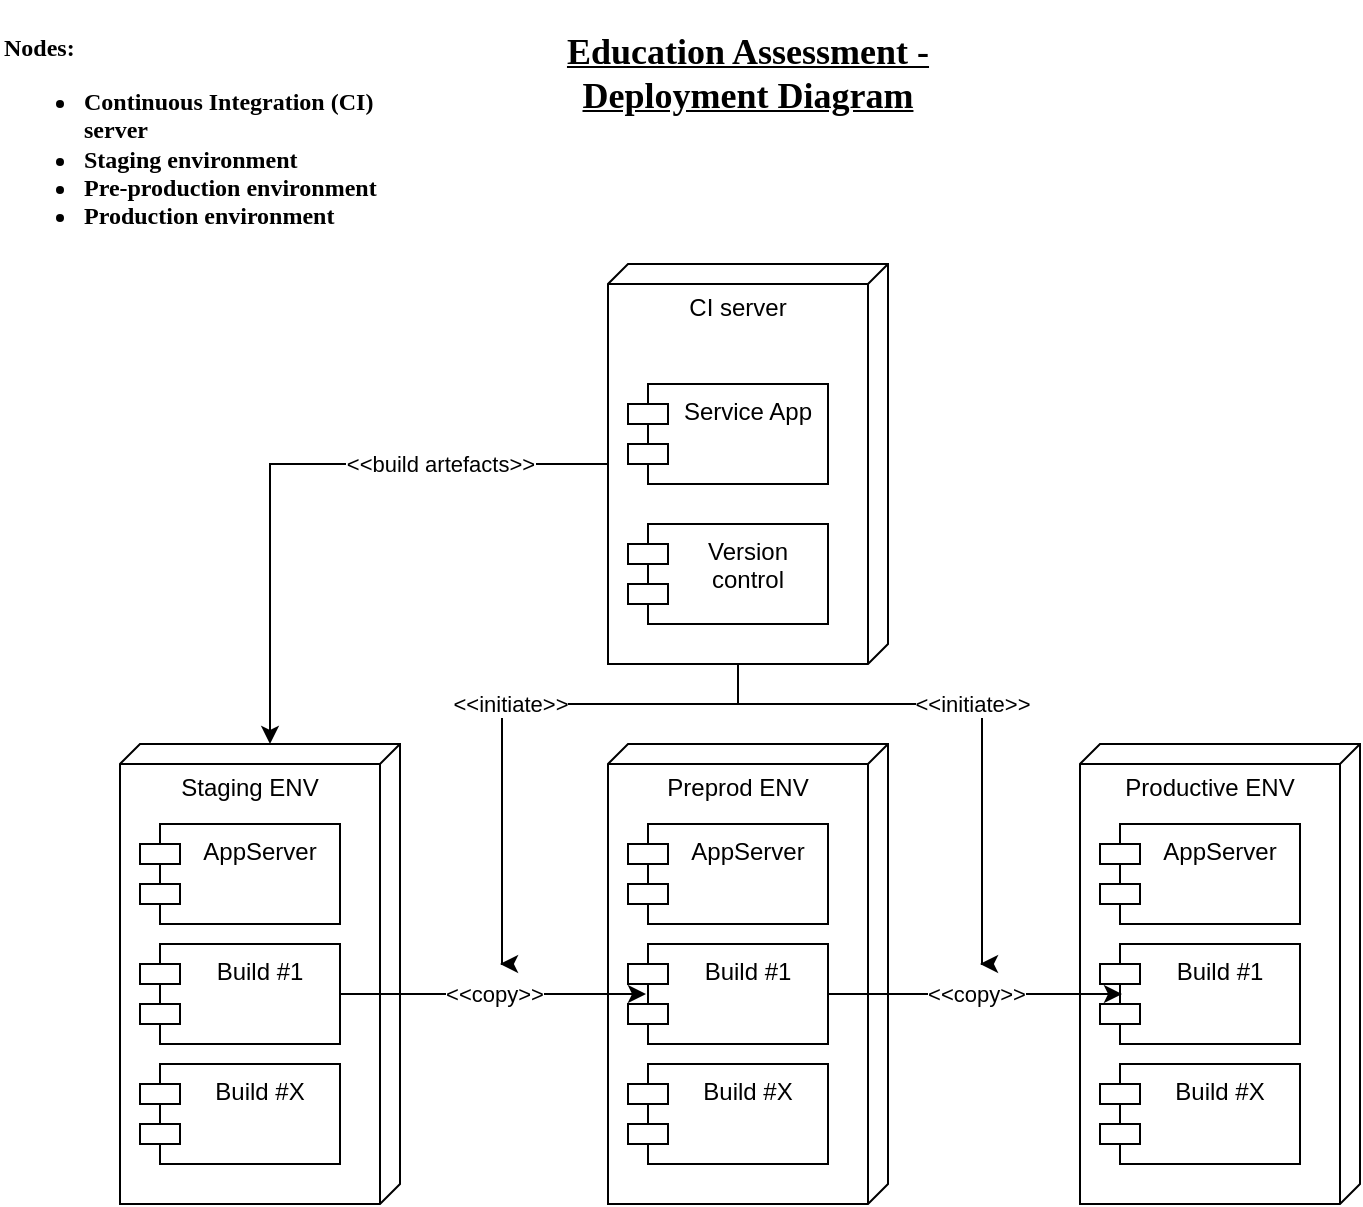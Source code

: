 <mxfile version="21.2.4" type="device">
  <diagram id="knNgoexQvRXbUhE3yVFn" name="Página-1">
    <mxGraphModel dx="874" dy="476" grid="1" gridSize="10" guides="1" tooltips="1" connect="1" arrows="1" fold="1" page="1" pageScale="1" pageWidth="827" pageHeight="1169" background="#ffffff" math="0" shadow="0">
      <root>
        <mxCell id="0" />
        <mxCell id="1" parent="0" />
        <mxCell id="2TU4tyCa0fN-0bZY0Uv4-1" value="Nodes:&lt;br&gt;&lt;ul&gt;&lt;li&gt;Continuous Integration (CI) server&lt;/li&gt;&lt;li&gt;Staging environment&lt;/li&gt;&lt;li&gt;Pre-production environment&lt;/li&gt;&lt;li&gt;Production environment&lt;/li&gt;&lt;/ul&gt;" style="text;html=1;strokeColor=none;fillColor=none;align=left;verticalAlign=middle;whiteSpace=wrap;rounded=0;fontFamily=Coming Soon;fontSource=https%3A%2F%2Ffonts.googleapis.com%2Fcss%3Ffamily%3DComing%2BSoon;fontStyle=1" vertex="1" parent="1">
          <mxGeometry x="40" y="40" width="200" height="120" as="geometry" />
        </mxCell>
        <mxCell id="2TU4tyCa0fN-0bZY0Uv4-2" value="&lt;h2&gt;&lt;font data-font-src=&quot;https://fonts.googleapis.com/css?family=Coming+Soon&quot; face=&quot;Coming Soon&quot;&gt;&lt;b&gt;&lt;u&gt;Education Assessment - Deployment Diagram&lt;/u&gt;&lt;/b&gt;&lt;/font&gt;&lt;/h2&gt;" style="text;html=1;strokeColor=none;fillColor=none;align=center;verticalAlign=middle;whiteSpace=wrap;rounded=0;" vertex="1" parent="1">
          <mxGeometry x="274" y="50" width="280" height="30" as="geometry" />
        </mxCell>
        <mxCell id="2TU4tyCa0fN-0bZY0Uv4-22" value="&amp;lt;&amp;lt;initiate&amp;gt;&amp;gt;" style="edgeStyle=orthogonalEdgeStyle;rounded=0;orthogonalLoop=1;jettySize=auto;html=1;exitX=0;exitY=0;exitDx=200;exitDy=75;exitPerimeter=0;" edge="1" parent="1" source="2TU4tyCa0fN-0bZY0Uv4-3">
          <mxGeometry relative="1" as="geometry">
            <mxPoint x="290" y="510" as="targetPoint" />
            <Array as="points">
              <mxPoint x="409" y="380" />
              <mxPoint x="291" y="380" />
            </Array>
          </mxGeometry>
        </mxCell>
        <mxCell id="2TU4tyCa0fN-0bZY0Uv4-23" value="&amp;lt;&amp;lt;initiate&amp;gt;&amp;gt;" style="edgeStyle=orthogonalEdgeStyle;rounded=0;orthogonalLoop=1;jettySize=auto;html=1;exitX=0;exitY=0;exitDx=200;exitDy=75;exitPerimeter=0;" edge="1" parent="1" source="2TU4tyCa0fN-0bZY0Uv4-3">
          <mxGeometry relative="1" as="geometry">
            <mxPoint x="530" y="510" as="targetPoint" />
            <Array as="points">
              <mxPoint x="409" y="380" />
              <mxPoint x="531" y="380" />
            </Array>
          </mxGeometry>
        </mxCell>
        <mxCell id="2TU4tyCa0fN-0bZY0Uv4-24" value="&amp;lt;&amp;lt;build artefacts&amp;gt;&amp;gt;" style="edgeStyle=orthogonalEdgeStyle;rounded=0;orthogonalLoop=1;jettySize=auto;html=1;entryX=0;entryY=0;entryDx=0;entryDy=65;entryPerimeter=0;" edge="1" parent="1" source="2TU4tyCa0fN-0bZY0Uv4-3" target="2TU4tyCa0fN-0bZY0Uv4-6">
          <mxGeometry x="-0.456" relative="1" as="geometry">
            <mxPoint as="offset" />
          </mxGeometry>
        </mxCell>
        <mxCell id="2TU4tyCa0fN-0bZY0Uv4-3" value="CI server" style="verticalAlign=top;align=center;spacingTop=8;spacingLeft=2;spacingRight=12;shape=cube;size=10;direction=south;fontStyle=0;html=1;whiteSpace=wrap;" vertex="1" parent="1">
          <mxGeometry x="344" y="160" width="140" height="200" as="geometry" />
        </mxCell>
        <mxCell id="2TU4tyCa0fN-0bZY0Uv4-4" value="Service App" style="shape=module;align=left;spacingLeft=20;align=center;verticalAlign=top;whiteSpace=wrap;html=1;" vertex="1" parent="1">
          <mxGeometry x="354" y="220" width="100" height="50" as="geometry" />
        </mxCell>
        <mxCell id="2TU4tyCa0fN-0bZY0Uv4-5" value="Version control" style="shape=module;align=left;spacingLeft=20;align=center;verticalAlign=top;whiteSpace=wrap;html=1;" vertex="1" parent="1">
          <mxGeometry x="354" y="290" width="100" height="50" as="geometry" />
        </mxCell>
        <mxCell id="2TU4tyCa0fN-0bZY0Uv4-6" value="Staging ENV" style="verticalAlign=top;align=center;spacingTop=8;spacingLeft=2;spacingRight=12;shape=cube;size=10;direction=south;fontStyle=0;html=1;whiteSpace=wrap;" vertex="1" parent="1">
          <mxGeometry x="100" y="400" width="140" height="230" as="geometry" />
        </mxCell>
        <mxCell id="2TU4tyCa0fN-0bZY0Uv4-9" value="AppServer" style="shape=module;align=left;spacingLeft=20;align=center;verticalAlign=top;whiteSpace=wrap;html=1;" vertex="1" parent="1">
          <mxGeometry x="110" y="440" width="100" height="50" as="geometry" />
        </mxCell>
        <mxCell id="2TU4tyCa0fN-0bZY0Uv4-10" value="Build #1" style="shape=module;align=left;spacingLeft=20;align=center;verticalAlign=top;whiteSpace=wrap;html=1;" vertex="1" parent="1">
          <mxGeometry x="110" y="500" width="100" height="50" as="geometry" />
        </mxCell>
        <mxCell id="2TU4tyCa0fN-0bZY0Uv4-11" value="Build #X" style="shape=module;align=left;spacingLeft=20;align=center;verticalAlign=top;whiteSpace=wrap;html=1;" vertex="1" parent="1">
          <mxGeometry x="110" y="560" width="100" height="50" as="geometry" />
        </mxCell>
        <mxCell id="2TU4tyCa0fN-0bZY0Uv4-12" value="Preprod ENV" style="verticalAlign=top;align=center;spacingTop=8;spacingLeft=2;spacingRight=12;shape=cube;size=10;direction=south;fontStyle=0;html=1;whiteSpace=wrap;" vertex="1" parent="1">
          <mxGeometry x="344" y="400" width="140" height="230" as="geometry" />
        </mxCell>
        <mxCell id="2TU4tyCa0fN-0bZY0Uv4-13" value="AppServer" style="shape=module;align=left;spacingLeft=20;align=center;verticalAlign=top;whiteSpace=wrap;html=1;" vertex="1" parent="1">
          <mxGeometry x="354" y="440" width="100" height="50" as="geometry" />
        </mxCell>
        <mxCell id="2TU4tyCa0fN-0bZY0Uv4-14" value="Build #1" style="shape=module;align=left;spacingLeft=20;align=center;verticalAlign=top;whiteSpace=wrap;html=1;" vertex="1" parent="1">
          <mxGeometry x="354" y="500" width="100" height="50" as="geometry" />
        </mxCell>
        <mxCell id="2TU4tyCa0fN-0bZY0Uv4-15" value="Build #X" style="shape=module;align=left;spacingLeft=20;align=center;verticalAlign=top;whiteSpace=wrap;html=1;" vertex="1" parent="1">
          <mxGeometry x="354" y="560" width="100" height="50" as="geometry" />
        </mxCell>
        <mxCell id="2TU4tyCa0fN-0bZY0Uv4-16" value="Productive ENV" style="verticalAlign=top;align=center;spacingTop=8;spacingLeft=2;spacingRight=12;shape=cube;size=10;direction=south;fontStyle=0;html=1;whiteSpace=wrap;" vertex="1" parent="1">
          <mxGeometry x="580" y="400" width="140" height="230" as="geometry" />
        </mxCell>
        <mxCell id="2TU4tyCa0fN-0bZY0Uv4-17" value="AppServer" style="shape=module;align=left;spacingLeft=20;align=center;verticalAlign=top;whiteSpace=wrap;html=1;" vertex="1" parent="1">
          <mxGeometry x="590" y="440" width="100" height="50" as="geometry" />
        </mxCell>
        <mxCell id="2TU4tyCa0fN-0bZY0Uv4-18" value="Build #1" style="shape=module;align=left;spacingLeft=20;align=center;verticalAlign=top;whiteSpace=wrap;html=1;" vertex="1" parent="1">
          <mxGeometry x="590" y="500" width="100" height="50" as="geometry" />
        </mxCell>
        <mxCell id="2TU4tyCa0fN-0bZY0Uv4-19" value="Build #X" style="shape=module;align=left;spacingLeft=20;align=center;verticalAlign=top;whiteSpace=wrap;html=1;" vertex="1" parent="1">
          <mxGeometry x="590" y="560" width="100" height="50" as="geometry" />
        </mxCell>
        <mxCell id="2TU4tyCa0fN-0bZY0Uv4-20" value="&amp;lt;&amp;lt;copy&amp;gt;&amp;gt;" style="edgeStyle=orthogonalEdgeStyle;rounded=0;orthogonalLoop=1;jettySize=auto;html=1;exitX=1;exitY=0.5;exitDx=0;exitDy=0;entryX=0.09;entryY=0.5;entryDx=0;entryDy=0;entryPerimeter=0;" edge="1" parent="1" source="2TU4tyCa0fN-0bZY0Uv4-10" target="2TU4tyCa0fN-0bZY0Uv4-14">
          <mxGeometry relative="1" as="geometry" />
        </mxCell>
        <mxCell id="2TU4tyCa0fN-0bZY0Uv4-21" value="&amp;lt;&amp;lt;copy&amp;gt;&amp;gt;" style="edgeStyle=orthogonalEdgeStyle;rounded=0;orthogonalLoop=1;jettySize=auto;html=1;exitX=1;exitY=0.5;exitDx=0;exitDy=0;entryX=0.11;entryY=0.5;entryDx=0;entryDy=0;entryPerimeter=0;" edge="1" parent="1" source="2TU4tyCa0fN-0bZY0Uv4-14" target="2TU4tyCa0fN-0bZY0Uv4-18">
          <mxGeometry relative="1" as="geometry" />
        </mxCell>
      </root>
    </mxGraphModel>
  </diagram>
</mxfile>
